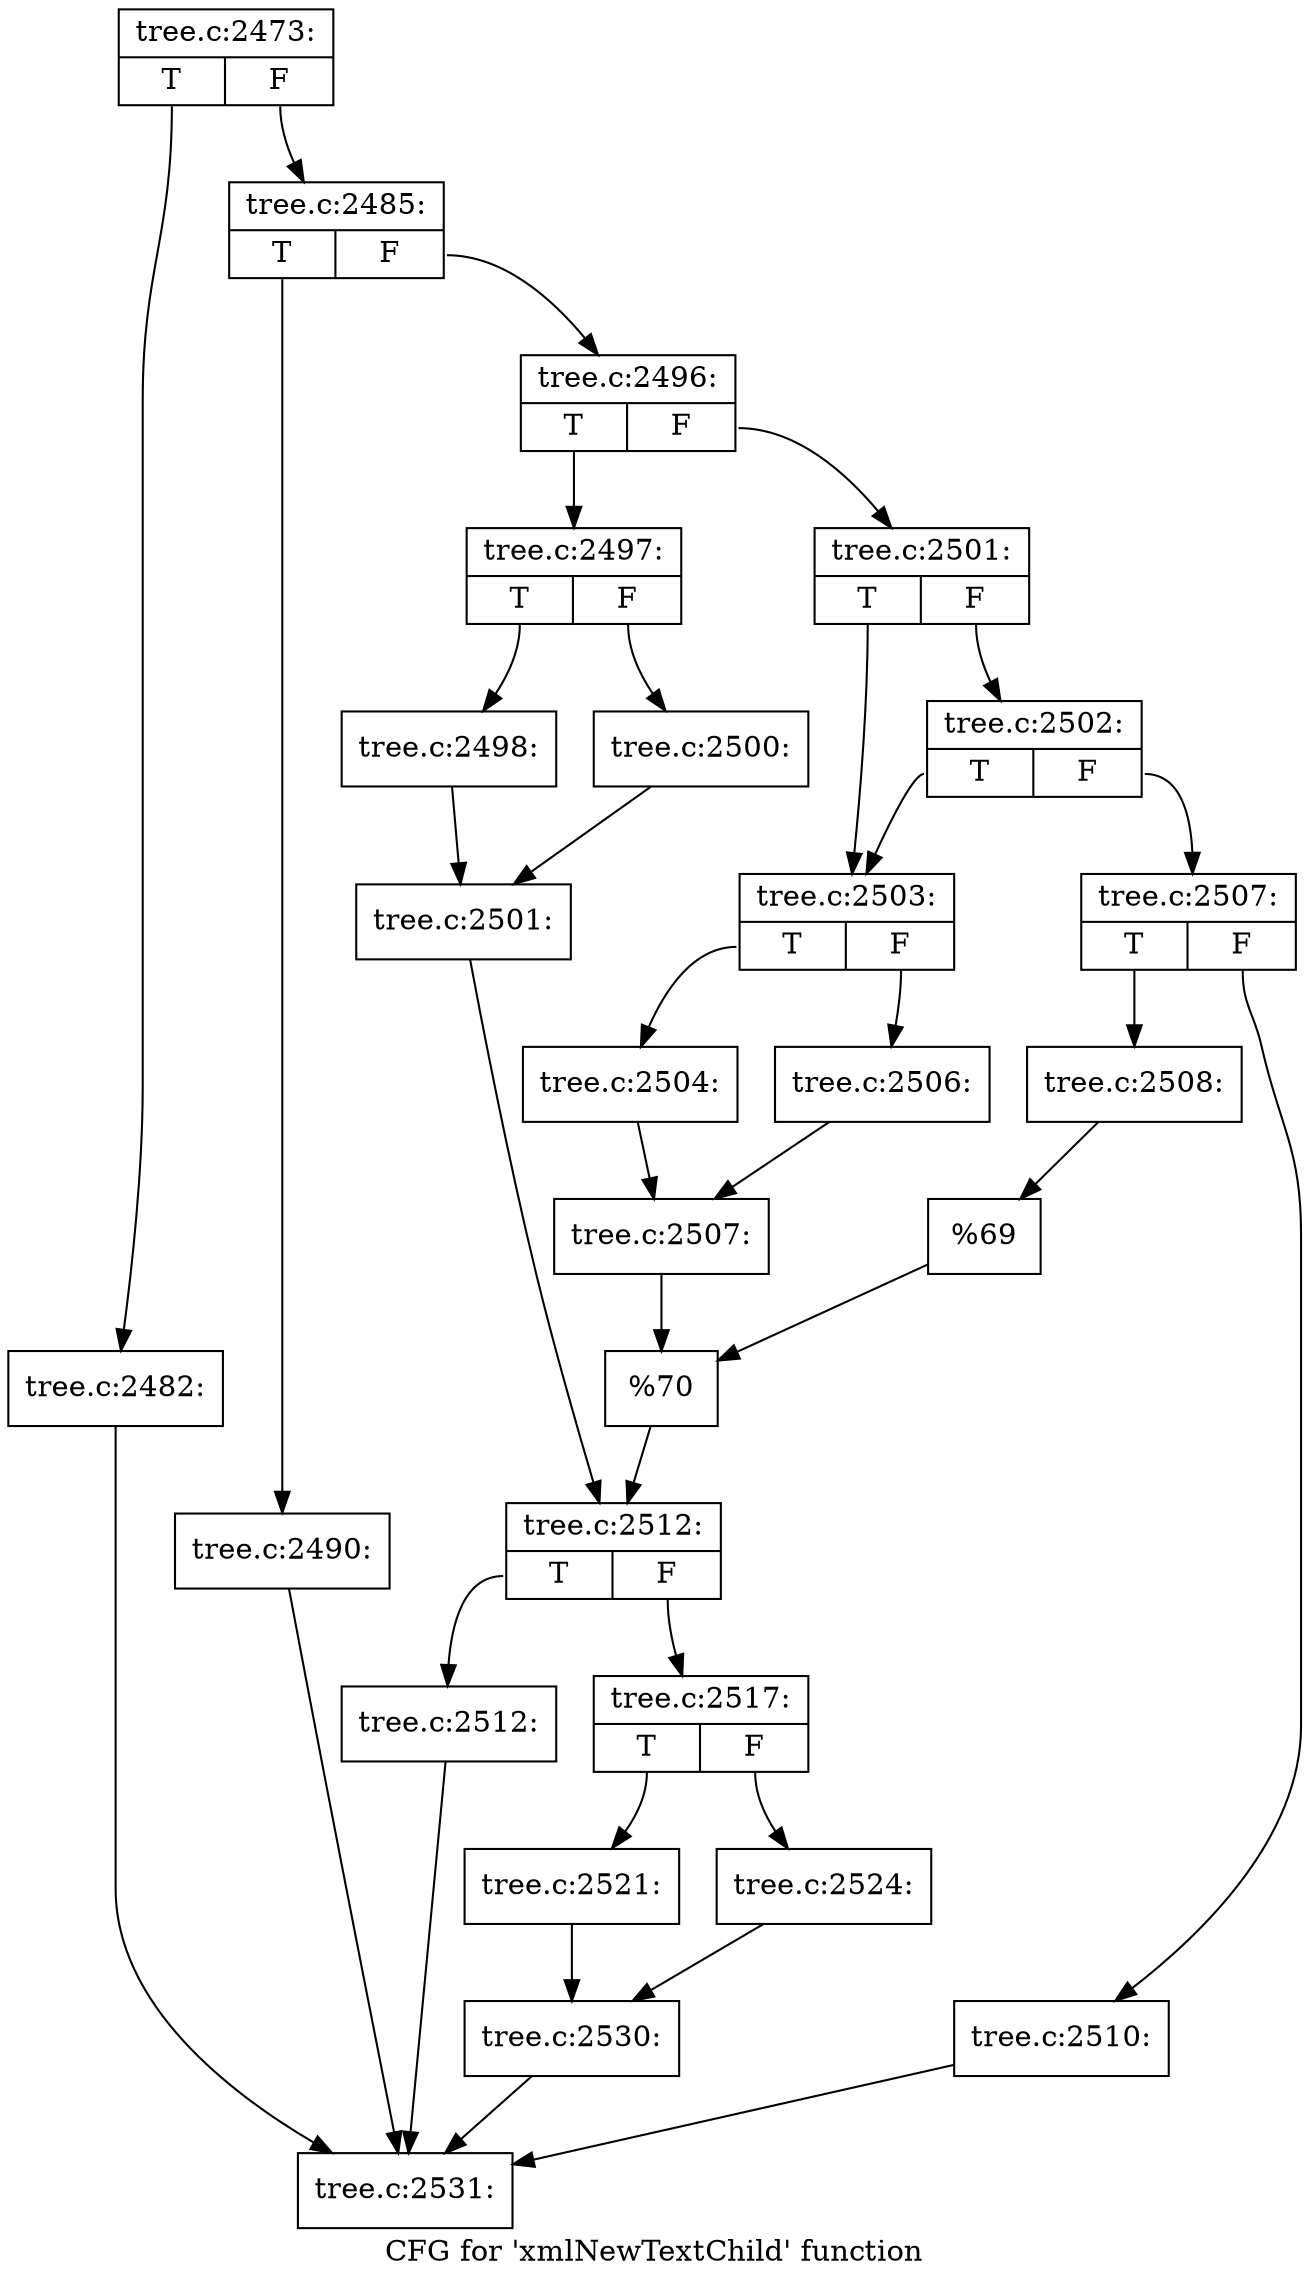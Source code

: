 digraph "CFG for 'xmlNewTextChild' function" {
	label="CFG for 'xmlNewTextChild' function";

	Node0x429a010 [shape=record,label="{tree.c:2473:|{<s0>T|<s1>F}}"];
	Node0x429a010:s0 -> Node0x439ee80;
	Node0x429a010:s1 -> Node0x439eed0;
	Node0x439ee80 [shape=record,label="{tree.c:2482:}"];
	Node0x439ee80 -> Node0x429a340;
	Node0x439eed0 [shape=record,label="{tree.c:2485:|{<s0>T|<s1>F}}"];
	Node0x439eed0:s0 -> Node0x439f400;
	Node0x439eed0:s1 -> Node0x439f450;
	Node0x439f400 [shape=record,label="{tree.c:2490:}"];
	Node0x439f400 -> Node0x429a340;
	Node0x439f450 [shape=record,label="{tree.c:2496:|{<s0>T|<s1>F}}"];
	Node0x439f450:s0 -> Node0x439f980;
	Node0x439f450:s1 -> Node0x439fa20;
	Node0x439f980 [shape=record,label="{tree.c:2497:|{<s0>T|<s1>F}}"];
	Node0x439f980:s0 -> Node0x439ff10;
	Node0x439f980:s1 -> Node0x439ffb0;
	Node0x439ff10 [shape=record,label="{tree.c:2498:}"];
	Node0x439ff10 -> Node0x439ff60;
	Node0x439ffb0 [shape=record,label="{tree.c:2500:}"];
	Node0x439ffb0 -> Node0x439ff60;
	Node0x439ff60 [shape=record,label="{tree.c:2501:}"];
	Node0x439ff60 -> Node0x439f9d0;
	Node0x439fa20 [shape=record,label="{tree.c:2501:|{<s0>T|<s1>F}}"];
	Node0x439fa20:s0 -> Node0x43a0fc0;
	Node0x439fa20:s1 -> Node0x43a10b0;
	Node0x43a10b0 [shape=record,label="{tree.c:2502:|{<s0>T|<s1>F}}"];
	Node0x43a10b0:s0 -> Node0x43a0fc0;
	Node0x43a10b0:s1 -> Node0x43a1060;
	Node0x43a0fc0 [shape=record,label="{tree.c:2503:|{<s0>T|<s1>F}}"];
	Node0x43a0fc0:s0 -> Node0x43a1900;
	Node0x43a0fc0:s1 -> Node0x43a19a0;
	Node0x43a1900 [shape=record,label="{tree.c:2504:}"];
	Node0x43a1900 -> Node0x43a1950;
	Node0x43a19a0 [shape=record,label="{tree.c:2506:}"];
	Node0x43a19a0 -> Node0x43a1950;
	Node0x43a1950 [shape=record,label="{tree.c:2507:}"];
	Node0x43a1950 -> Node0x43a1010;
	Node0x43a1060 [shape=record,label="{tree.c:2507:|{<s0>T|<s1>F}}"];
	Node0x43a1060:s0 -> Node0x42b2290;
	Node0x43a1060:s1 -> Node0x42b2330;
	Node0x42b2290 [shape=record,label="{tree.c:2508:}"];
	Node0x42b2290 -> Node0x42b22e0;
	Node0x42b2330 [shape=record,label="{tree.c:2510:}"];
	Node0x42b2330 -> Node0x429a340;
	Node0x42b22e0 [shape=record,label="{%69}"];
	Node0x42b22e0 -> Node0x43a1010;
	Node0x43a1010 [shape=record,label="{%70}"];
	Node0x43a1010 -> Node0x439f9d0;
	Node0x439f9d0 [shape=record,label="{tree.c:2512:|{<s0>T|<s1>F}}"];
	Node0x439f9d0:s0 -> Node0x43a3dd0;
	Node0x439f9d0:s1 -> Node0x43a3e20;
	Node0x43a3dd0 [shape=record,label="{tree.c:2512:}"];
	Node0x43a3dd0 -> Node0x429a340;
	Node0x43a3e20 [shape=record,label="{tree.c:2517:|{<s0>T|<s1>F}}"];
	Node0x43a3e20:s0 -> Node0x43a4b30;
	Node0x43a3e20:s1 -> Node0x43a4bd0;
	Node0x43a4b30 [shape=record,label="{tree.c:2521:}"];
	Node0x43a4b30 -> Node0x43a4b80;
	Node0x43a4bd0 [shape=record,label="{tree.c:2524:}"];
	Node0x43a4bd0 -> Node0x43a4b80;
	Node0x43a4b80 [shape=record,label="{tree.c:2530:}"];
	Node0x43a4b80 -> Node0x429a340;
	Node0x429a340 [shape=record,label="{tree.c:2531:}"];
}
